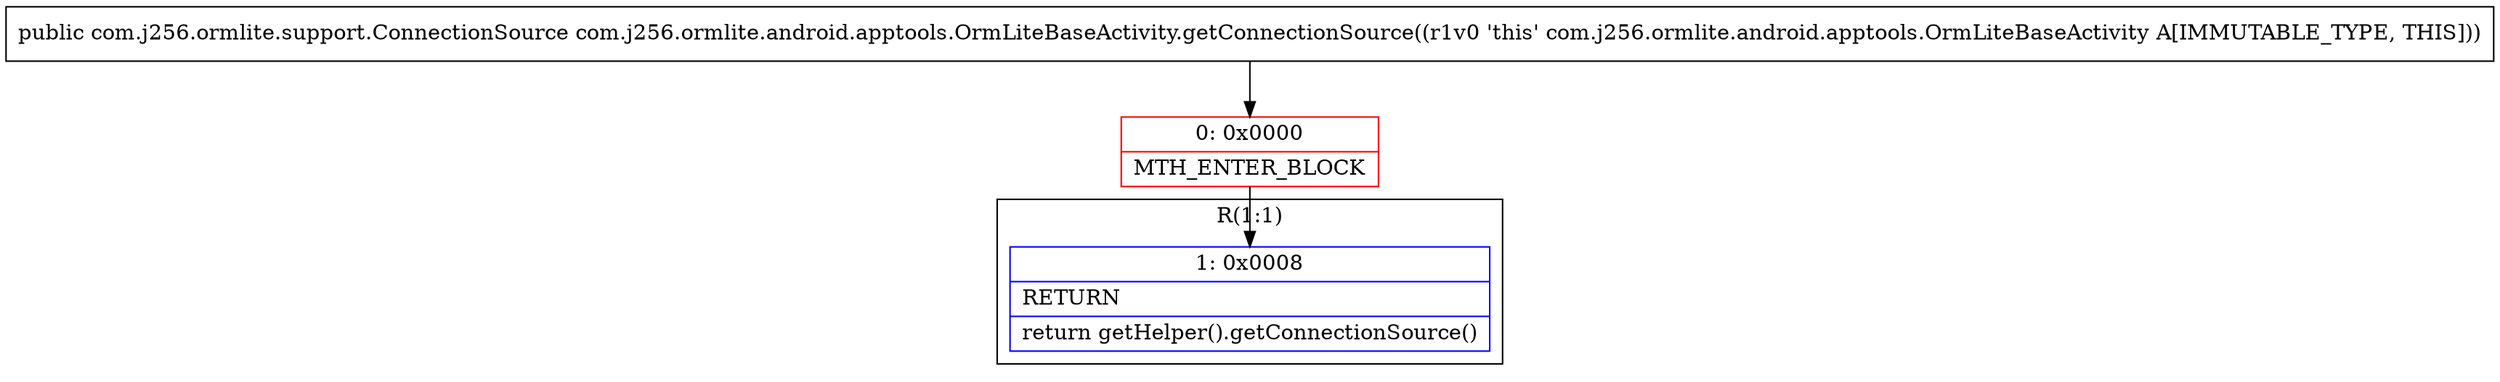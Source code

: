 digraph "CFG forcom.j256.ormlite.android.apptools.OrmLiteBaseActivity.getConnectionSource()Lcom\/j256\/ormlite\/support\/ConnectionSource;" {
subgraph cluster_Region_93033827 {
label = "R(1:1)";
node [shape=record,color=blue];
Node_1 [shape=record,label="{1\:\ 0x0008|RETURN\l|return getHelper().getConnectionSource()\l}"];
}
Node_0 [shape=record,color=red,label="{0\:\ 0x0000|MTH_ENTER_BLOCK\l}"];
MethodNode[shape=record,label="{public com.j256.ormlite.support.ConnectionSource com.j256.ormlite.android.apptools.OrmLiteBaseActivity.getConnectionSource((r1v0 'this' com.j256.ormlite.android.apptools.OrmLiteBaseActivity A[IMMUTABLE_TYPE, THIS])) }"];
MethodNode -> Node_0;
Node_0 -> Node_1;
}

